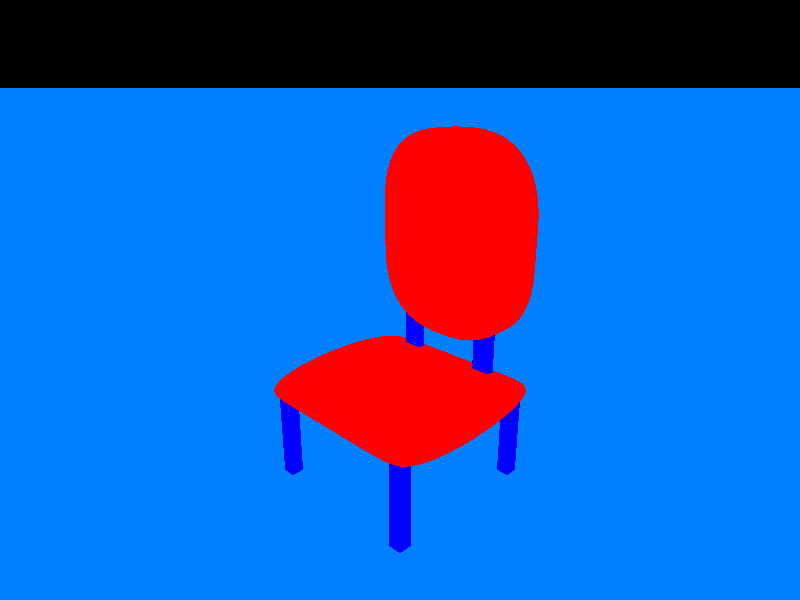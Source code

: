 //base
camera {

        location <-2,2,-2>

        look_at <0, 1, 0>

}

 

light_source {

        <30,30,-30>

        rgb <1,1,1>

}

plane {
    y
    0
    pigment {
        rgb <0,0.5,1> 
    }
}


//Chaise
union {
	//~dossier
	superellipsoid {
		<0.2,0.8>
		pigment { rgb <1,0,0> }
		translate <4,2.3,0>
		scale<0.1,0.55,0.5>
	}
	box {
		<0.35,0.4,0.2>
		<0.4,1,0.3>
		pigment { rgb <0,0,1> }
	}
	box {
		<0.35,0.4,-0.2>
		<0.4,1,-0.3>
		pigment { rgb <0,0,1> }
	}
	
		//~coussin
	superellipsoid {
	    <1,0.2>
		pigment { rgb <1,0,0> }
		translate <0,5,0>//pour placer le coussin de la chaise	
		scale<0.5,0.1,0.5>
	}


	//~pieds
	box {
		<-0.45,0,-0.45>
		<-0.38,0.5,-0.38>
		pigment { rgb <0,0,1> }
	}
	box {
		<0.45,0,0.45>
		<0.38,0.5,0.38>
	pigment { rgb <0,0,1> }
	}
	box {
		<0.45,0,-0.45>
		<0.38,0.5,-0.38>
		pigment { rgb <0,0,1> }
	}	
	box {
		<-0.45,0,0.45>
		<-0.38,0.5,0.38>
		pigment { rgb <0,0,1> }
	}

	translate<0,0,0>
	scale<1,1,1>
}
